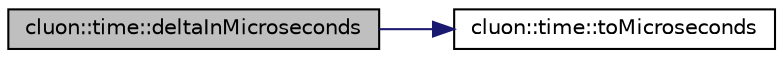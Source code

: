 digraph "cluon::time::deltaInMicroseconds"
{
 // LATEX_PDF_SIZE
  edge [fontname="Helvetica",fontsize="10",labelfontname="Helvetica",labelfontsize="10"];
  node [fontname="Helvetica",fontsize="10",shape=record];
  rankdir="LR";
  Node1 [label="cluon::time::deltaInMicroseconds",height=0.2,width=0.4,color="black", fillcolor="grey75", style="filled", fontcolor="black",tooltip=" "];
  Node1 -> Node2 [color="midnightblue",fontsize="10",style="solid",fontname="Helvetica"];
  Node2 [label="cluon::time::toMicroseconds",height=0.2,width=0.4,color="black", fillcolor="white", style="filled",URL="$namespacecluon_1_1time.html#ad7e0afa86b32cbb3e78b392664d0793a",tooltip=" "];
}
